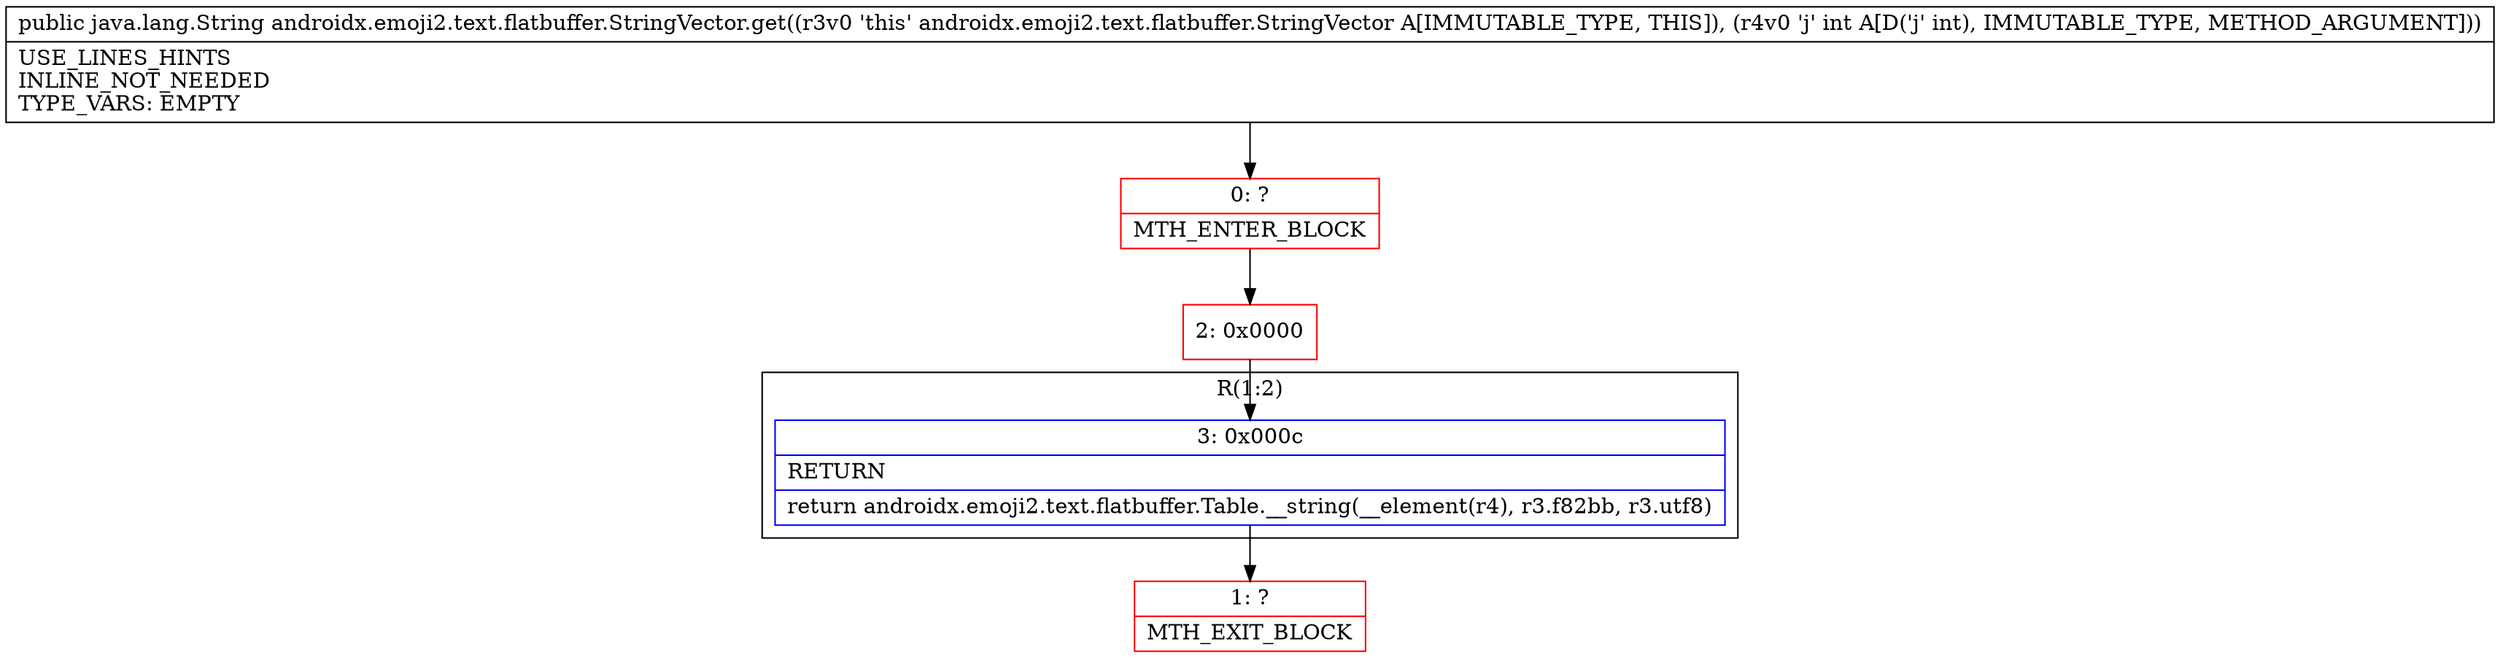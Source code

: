 digraph "CFG forandroidx.emoji2.text.flatbuffer.StringVector.get(I)Ljava\/lang\/String;" {
subgraph cluster_Region_1304222893 {
label = "R(1:2)";
node [shape=record,color=blue];
Node_3 [shape=record,label="{3\:\ 0x000c|RETURN\l|return androidx.emoji2.text.flatbuffer.Table.__string(__element(r4), r3.f82bb, r3.utf8)\l}"];
}
Node_0 [shape=record,color=red,label="{0\:\ ?|MTH_ENTER_BLOCK\l}"];
Node_2 [shape=record,color=red,label="{2\:\ 0x0000}"];
Node_1 [shape=record,color=red,label="{1\:\ ?|MTH_EXIT_BLOCK\l}"];
MethodNode[shape=record,label="{public java.lang.String androidx.emoji2.text.flatbuffer.StringVector.get((r3v0 'this' androidx.emoji2.text.flatbuffer.StringVector A[IMMUTABLE_TYPE, THIS]), (r4v0 'j' int A[D('j' int), IMMUTABLE_TYPE, METHOD_ARGUMENT]))  | USE_LINES_HINTS\lINLINE_NOT_NEEDED\lTYPE_VARS: EMPTY\l}"];
MethodNode -> Node_0;Node_3 -> Node_1;
Node_0 -> Node_2;
Node_2 -> Node_3;
}

